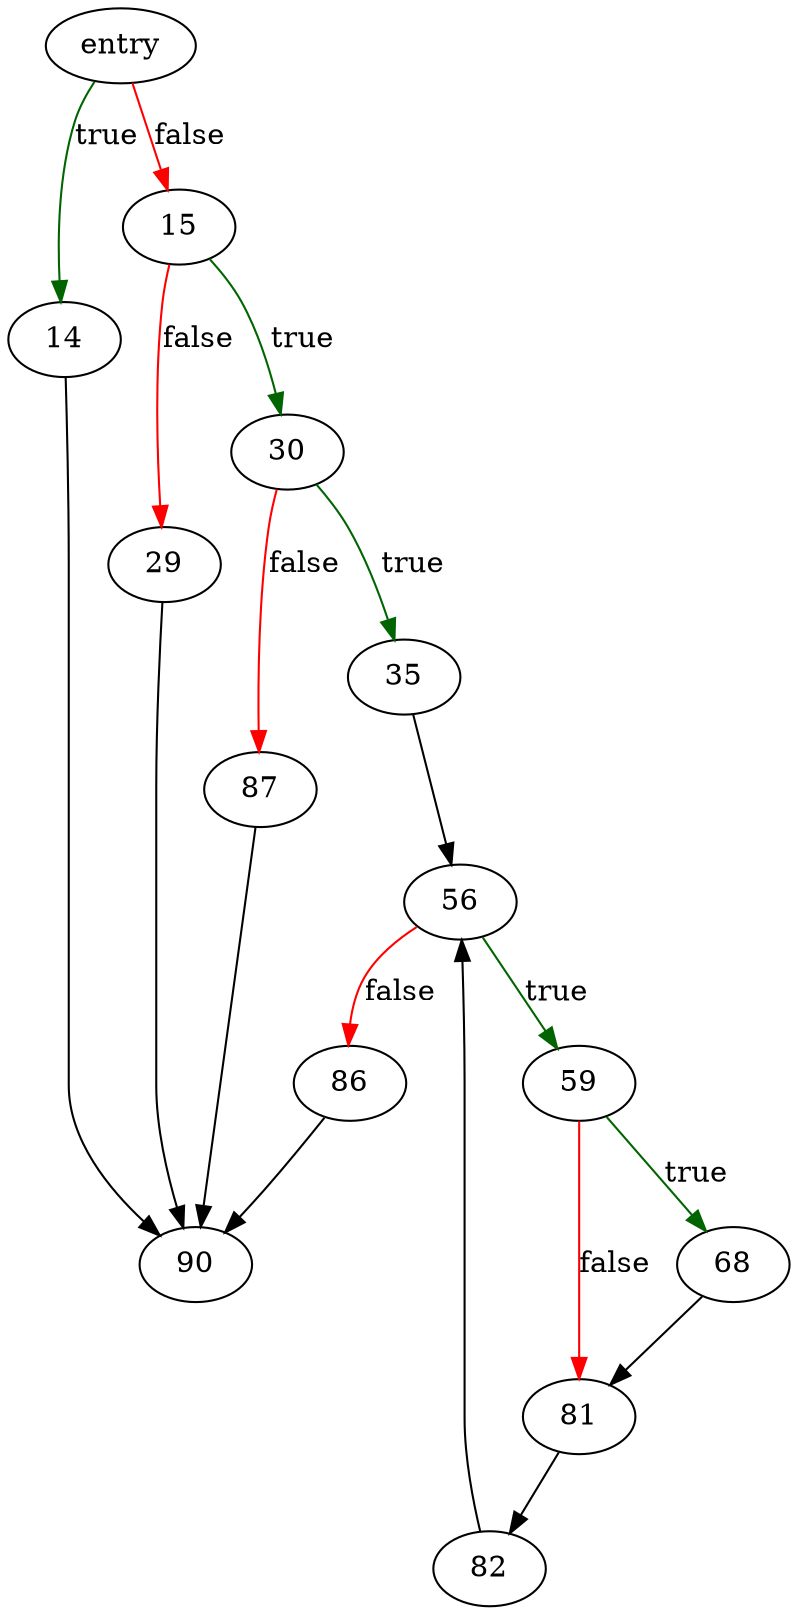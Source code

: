digraph "sqlite3AddCollateType" {
	// Node definitions.
	2 [label=entry];
	14;
	15;
	29;
	30;
	35;
	56;
	59;
	68;
	81;
	82;
	86;
	87;
	90;

	// Edge definitions.
	2 -> 14 [
		color=darkgreen
		label=true
	];
	2 -> 15 [
		color=red
		label=false
	];
	14 -> 90;
	15 -> 29 [
		color=red
		label=false
	];
	15 -> 30 [
		color=darkgreen
		label=true
	];
	29 -> 90;
	30 -> 35 [
		color=darkgreen
		label=true
	];
	30 -> 87 [
		color=red
		label=false
	];
	35 -> 56;
	56 -> 59 [
		color=darkgreen
		label=true
	];
	56 -> 86 [
		color=red
		label=false
	];
	59 -> 68 [
		color=darkgreen
		label=true
	];
	59 -> 81 [
		color=red
		label=false
	];
	68 -> 81;
	81 -> 82;
	82 -> 56;
	86 -> 90;
	87 -> 90;
}